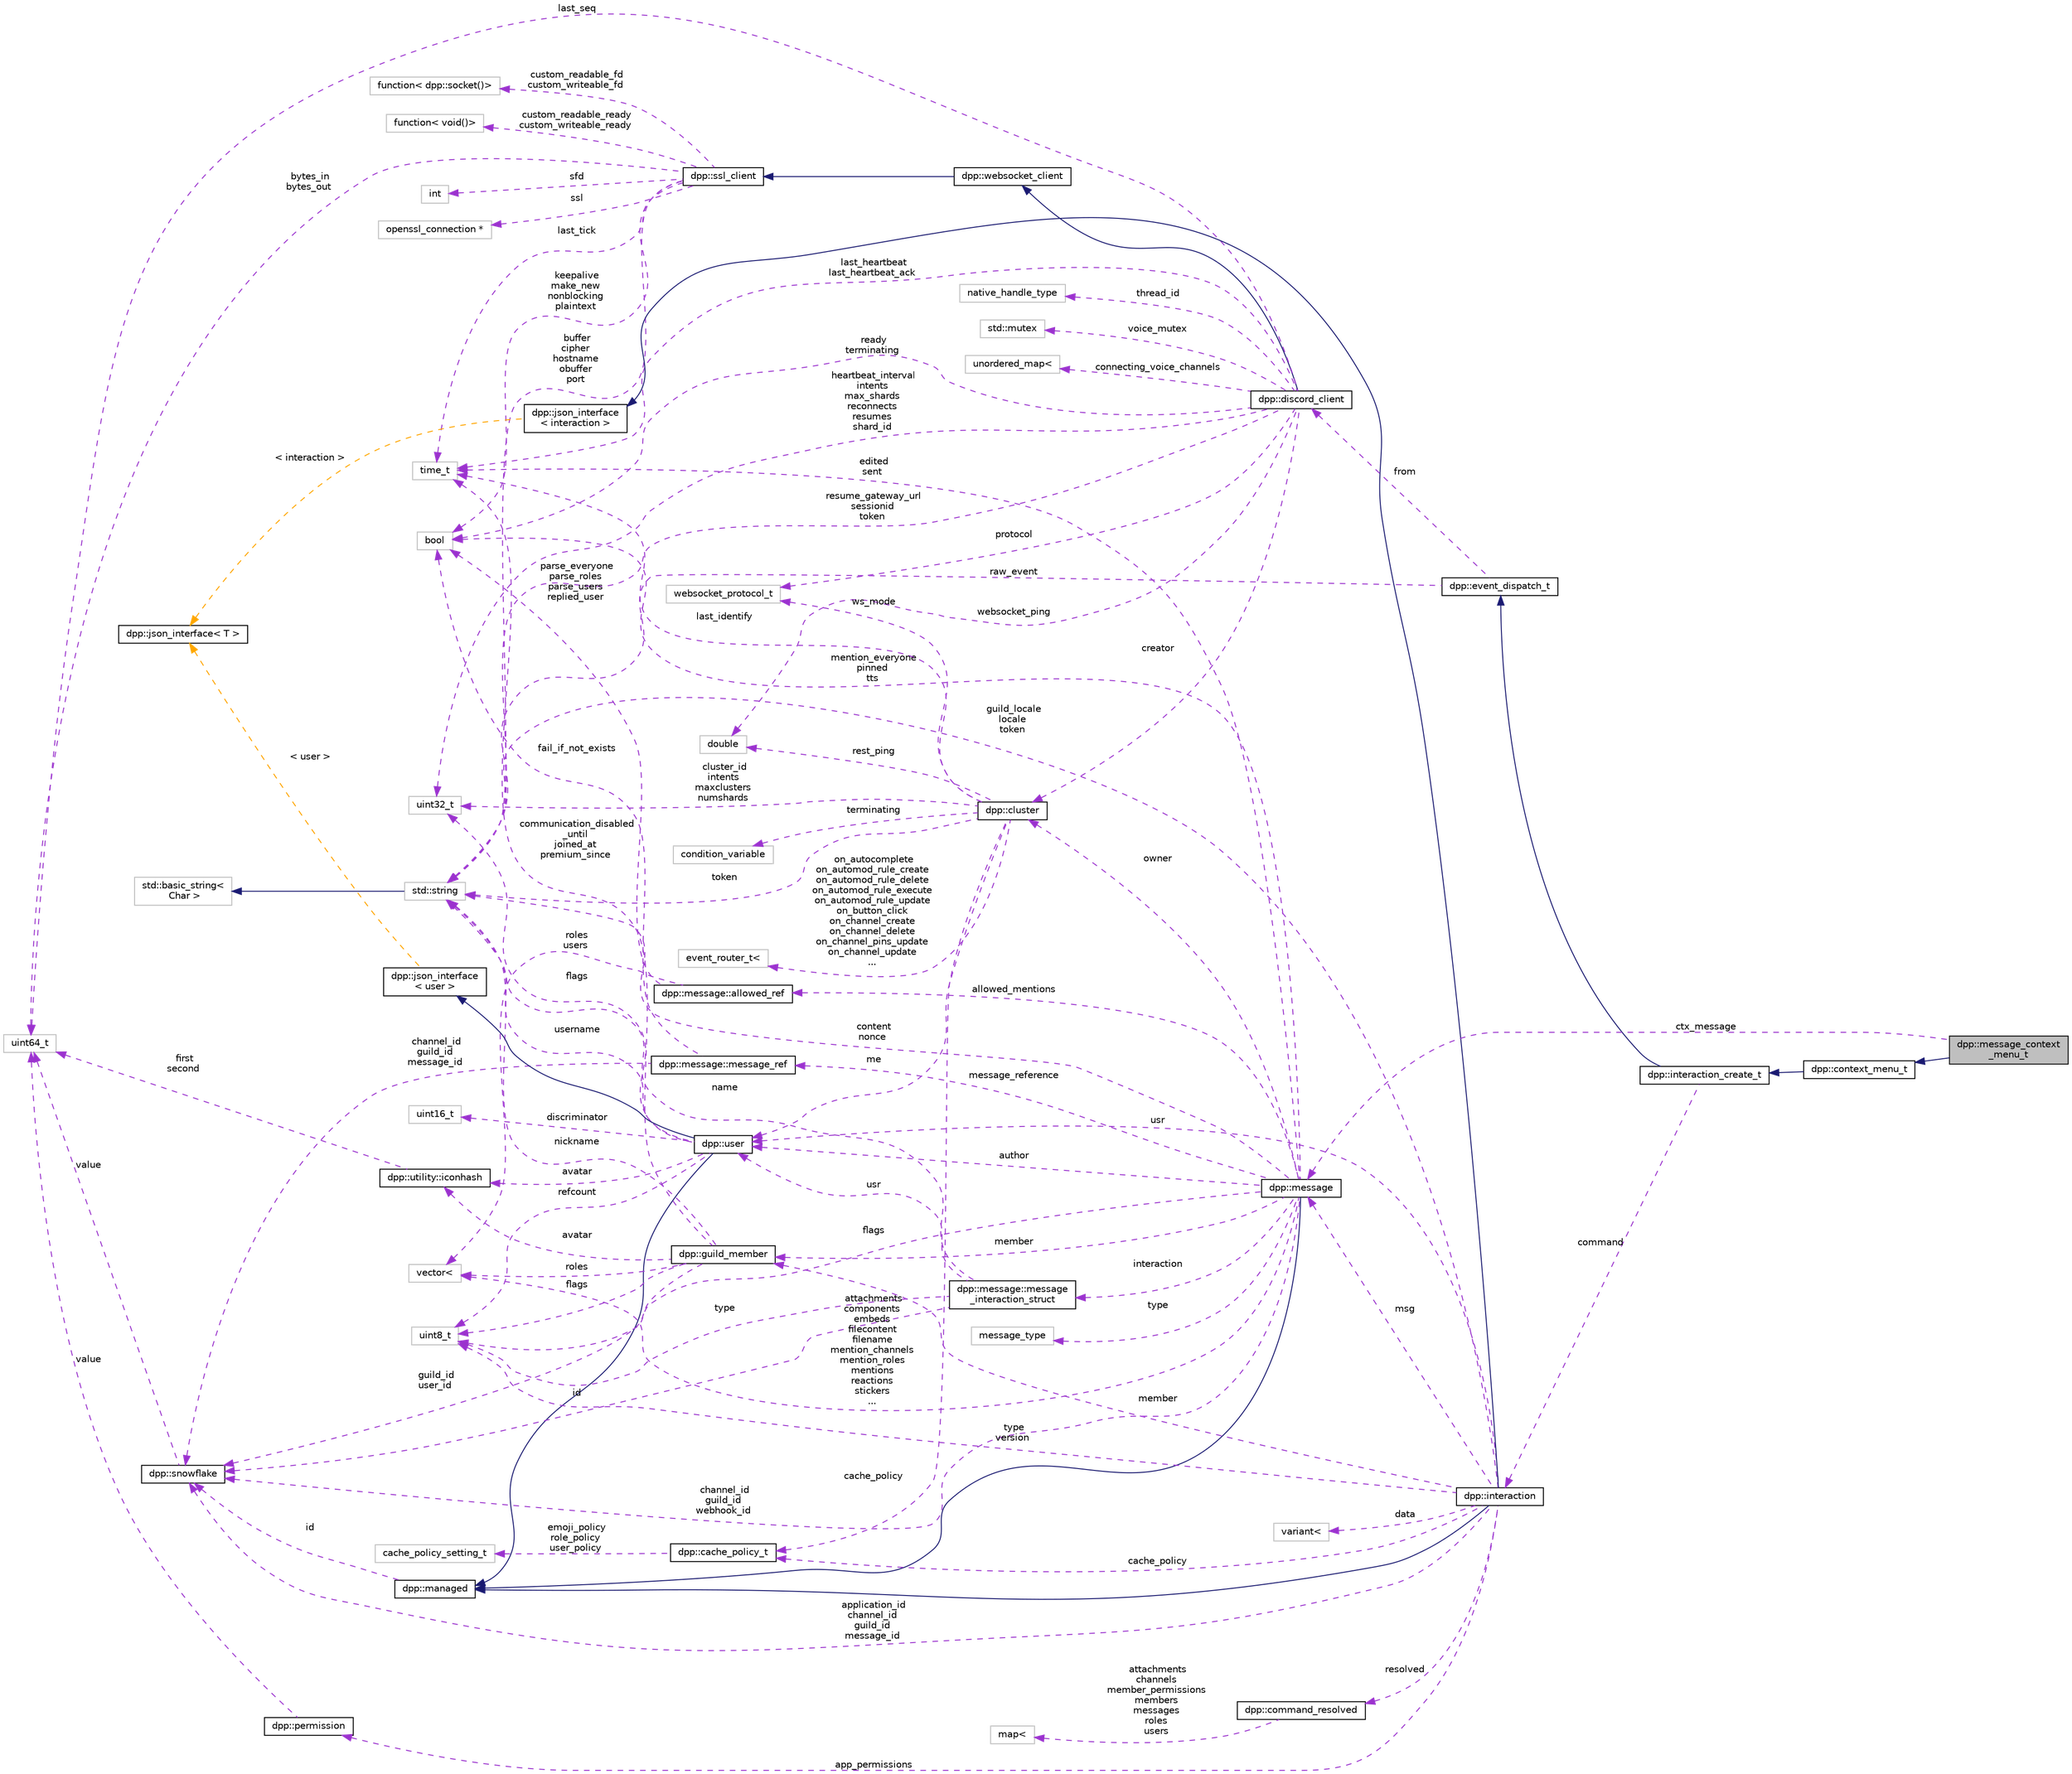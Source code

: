 digraph "dpp::message_context_menu_t"
{
 // INTERACTIVE_SVG=YES
 // LATEX_PDF_SIZE
  bgcolor="transparent";
  edge [fontname="Helvetica",fontsize="10",labelfontname="Helvetica",labelfontsize="10"];
  node [fontname="Helvetica",fontsize="10",shape=record];
  rankdir="LR";
  Node1 [label="dpp::message_context\l_menu_t",height=0.2,width=0.4,color="black", fillcolor="grey75", style="filled", fontcolor="black",tooltip="Event parameter for context menu interactions for messages."];
  Node2 -> Node1 [dir="back",color="midnightblue",fontsize="10",style="solid",fontname="Helvetica"];
  Node2 [label="dpp::context_menu_t",height=0.2,width=0.4,color="black",URL="$structdpp_1_1context__menu__t.html",tooltip="Base class for context menu interactions, e.g. right click on user or message."];
  Node3 -> Node2 [dir="back",color="midnightblue",fontsize="10",style="solid",fontname="Helvetica"];
  Node3 [label="dpp::interaction_create_t",height=0.2,width=0.4,color="black",URL="$structdpp_1_1interaction__create__t.html",tooltip="Create interaction."];
  Node4 -> Node3 [dir="back",color="midnightblue",fontsize="10",style="solid",fontname="Helvetica"];
  Node4 [label="dpp::event_dispatch_t",height=0.2,width=0.4,color="black",URL="$structdpp_1_1event__dispatch__t.html",tooltip="Base event parameter struct. Each event you receive from the library will have its parameter derived ..."];
  Node5 -> Node4 [dir="back",color="darkorchid3",fontsize="10",style="dashed",label=" raw_event" ,fontname="Helvetica"];
  Node5 [label="std::string",height=0.2,width=0.4,color="grey75",tooltip=" "];
  Node6 -> Node5 [dir="back",color="midnightblue",fontsize="10",style="solid",fontname="Helvetica"];
  Node6 [label="std::basic_string\<\l Char \>",height=0.2,width=0.4,color="grey75",tooltip=" "];
  Node7 -> Node4 [dir="back",color="darkorchid3",fontsize="10",style="dashed",label=" from" ,fontname="Helvetica"];
  Node7 [label="dpp::discord_client",height=0.2,width=0.4,color="black",URL="$classdpp_1_1discord__client.html",tooltip="Implements a discord client. Each discord_client connects to one shard and derives from a websocket c..."];
  Node8 -> Node7 [dir="back",color="midnightblue",fontsize="10",style="solid",fontname="Helvetica"];
  Node8 [label="dpp::websocket_client",height=0.2,width=0.4,color="black",URL="$classdpp_1_1websocket__client.html",tooltip="Implements a websocket client based on the SSL client."];
  Node9 -> Node8 [dir="back",color="midnightblue",fontsize="10",style="solid",fontname="Helvetica"];
  Node9 [label="dpp::ssl_client",height=0.2,width=0.4,color="black",URL="$classdpp_1_1ssl__client.html",tooltip="Implements a simple non-blocking SSL stream client."];
  Node5 -> Node9 [dir="back",color="darkorchid3",fontsize="10",style="dashed",label=" buffer\ncipher\nhostname\nobuffer\nport" ,fontname="Helvetica"];
  Node10 -> Node9 [dir="back",color="darkorchid3",fontsize="10",style="dashed",label=" keepalive\nmake_new\nnonblocking\nplaintext" ,fontname="Helvetica"];
  Node10 [label="bool",height=0.2,width=0.4,color="grey75",tooltip=" "];
  Node11 -> Node9 [dir="back",color="darkorchid3",fontsize="10",style="dashed",label=" sfd" ,fontname="Helvetica"];
  Node11 [label="int",height=0.2,width=0.4,color="grey75",tooltip=" "];
  Node12 -> Node9 [dir="back",color="darkorchid3",fontsize="10",style="dashed",label=" ssl" ,fontname="Helvetica"];
  Node12 [label="openssl_connection *",height=0.2,width=0.4,color="grey75",tooltip=" "];
  Node13 -> Node9 [dir="back",color="darkorchid3",fontsize="10",style="dashed",label=" last_tick" ,fontname="Helvetica"];
  Node13 [label="time_t",height=0.2,width=0.4,color="grey75",tooltip=" "];
  Node14 -> Node9 [dir="back",color="darkorchid3",fontsize="10",style="dashed",label=" bytes_in\nbytes_out" ,fontname="Helvetica"];
  Node14 [label="uint64_t",height=0.2,width=0.4,color="grey75",tooltip=" "];
  Node15 -> Node9 [dir="back",color="darkorchid3",fontsize="10",style="dashed",label=" custom_readable_fd\ncustom_writeable_fd" ,fontname="Helvetica"];
  Node15 [label="function\< dpp::socket()\>",height=0.2,width=0.4,color="grey75",tooltip=" "];
  Node16 -> Node9 [dir="back",color="darkorchid3",fontsize="10",style="dashed",label=" custom_readable_ready\ncustom_writeable_ready" ,fontname="Helvetica"];
  Node16 [label="function\< void()\>",height=0.2,width=0.4,color="grey75",tooltip=" "];
  Node10 -> Node7 [dir="back",color="darkorchid3",fontsize="10",style="dashed",label=" ready\nterminating" ,fontname="Helvetica"];
  Node17 -> Node7 [dir="back",color="darkorchid3",fontsize="10",style="dashed",label=" creator" ,fontname="Helvetica"];
  Node17 [label="dpp::cluster",height=0.2,width=0.4,color="black",URL="$classdpp_1_1cluster.html",tooltip="The cluster class represents a group of shards and a command queue for sending and receiving commands..."];
  Node5 -> Node17 [dir="back",color="darkorchid3",fontsize="10",style="dashed",label=" token" ,fontname="Helvetica"];
  Node13 -> Node17 [dir="back",color="darkorchid3",fontsize="10",style="dashed",label=" last_identify" ,fontname="Helvetica"];
  Node18 -> Node17 [dir="back",color="darkorchid3",fontsize="10",style="dashed",label=" cluster_id\nintents\nmaxclusters\nnumshards" ,fontname="Helvetica"];
  Node18 [label="uint32_t",height=0.2,width=0.4,color="grey75",tooltip=" "];
  Node19 -> Node17 [dir="back",color="darkorchid3",fontsize="10",style="dashed",label=" rest_ping" ,fontname="Helvetica"];
  Node19 [label="double",height=0.2,width=0.4,color="grey75",tooltip=" "];
  Node20 -> Node17 [dir="back",color="darkorchid3",fontsize="10",style="dashed",label=" me" ,fontname="Helvetica"];
  Node20 [label="dpp::user",height=0.2,width=0.4,color="black",URL="$classdpp_1_1user.html",tooltip="Represents a user on discord. May or may not be a member of a dpp::guild."];
  Node21 -> Node20 [dir="back",color="midnightblue",fontsize="10",style="solid",fontname="Helvetica"];
  Node21 [label="dpp::managed",height=0.2,width=0.4,color="black",URL="$classdpp_1_1managed.html",tooltip="The managed class is the base class for various types that can be stored in a cache that are identifi..."];
  Node22 -> Node21 [dir="back",color="darkorchid3",fontsize="10",style="dashed",label=" id" ,fontname="Helvetica"];
  Node22 [label="dpp::snowflake",height=0.2,width=0.4,color="black",URL="$classdpp_1_1snowflake.html",tooltip="A container for a 64 bit unsigned value representing many things on discord. This value is known in d..."];
  Node14 -> Node22 [dir="back",color="darkorchid3",fontsize="10",style="dashed",label=" value" ,fontname="Helvetica"];
  Node23 -> Node20 [dir="back",color="midnightblue",fontsize="10",style="solid",fontname="Helvetica"];
  Node23 [label="dpp::json_interface\l\< user \>",height=0.2,width=0.4,color="black",URL="$structdpp_1_1json__interface.html",tooltip=" "];
  Node24 -> Node23 [dir="back",color="orange",fontsize="10",style="dashed",label=" \< user \>" ,fontname="Helvetica"];
  Node24 [label="dpp::json_interface\< T \>",height=0.2,width=0.4,color="black",URL="$structdpp_1_1json__interface.html",tooltip="Represents an interface for an object that can optionally implement functions for converting to and f..."];
  Node5 -> Node20 [dir="back",color="darkorchid3",fontsize="10",style="dashed",label=" username" ,fontname="Helvetica"];
  Node25 -> Node20 [dir="back",color="darkorchid3",fontsize="10",style="dashed",label=" avatar" ,fontname="Helvetica"];
  Node25 [label="dpp::utility::iconhash",height=0.2,width=0.4,color="black",URL="$structdpp_1_1utility_1_1iconhash.html",tooltip="Store a 128 bit icon hash (profile picture, server icon etc) as a 128 bit binary value made of two ui..."];
  Node14 -> Node25 [dir="back",color="darkorchid3",fontsize="10",style="dashed",label=" first\nsecond" ,fontname="Helvetica"];
  Node18 -> Node20 [dir="back",color="darkorchid3",fontsize="10",style="dashed",label=" flags" ,fontname="Helvetica"];
  Node26 -> Node20 [dir="back",color="darkorchid3",fontsize="10",style="dashed",label=" discriminator" ,fontname="Helvetica"];
  Node26 [label="uint16_t",height=0.2,width=0.4,color="grey75",tooltip=" "];
  Node27 -> Node20 [dir="back",color="darkorchid3",fontsize="10",style="dashed",label=" refcount" ,fontname="Helvetica"];
  Node27 [label="uint8_t",height=0.2,width=0.4,color="grey75",tooltip=" "];
  Node28 -> Node17 [dir="back",color="darkorchid3",fontsize="10",style="dashed",label=" cache_policy" ,fontname="Helvetica"];
  Node28 [label="dpp::cache_policy_t",height=0.2,width=0.4,color="black",URL="$structdpp_1_1cache__policy__t.html",tooltip="Represents the caching policy of the cluster."];
  Node29 -> Node28 [dir="back",color="darkorchid3",fontsize="10",style="dashed",label=" emoji_policy\nrole_policy\nuser_policy" ,fontname="Helvetica"];
  Node29 [label="cache_policy_setting_t",height=0.2,width=0.4,color="grey75",tooltip=" "];
  Node30 -> Node17 [dir="back",color="darkorchid3",fontsize="10",style="dashed",label=" ws_mode" ,fontname="Helvetica"];
  Node30 [label="websocket_protocol_t",height=0.2,width=0.4,color="grey75",tooltip=" "];
  Node31 -> Node17 [dir="back",color="darkorchid3",fontsize="10",style="dashed",label=" terminating" ,fontname="Helvetica"];
  Node31 [label="condition_variable",height=0.2,width=0.4,color="grey75",tooltip=" "];
  Node32 -> Node17 [dir="back",color="darkorchid3",fontsize="10",style="dashed",label=" on_autocomplete\non_automod_rule_create\non_automod_rule_delete\non_automod_rule_execute\non_automod_rule_update\non_button_click\non_channel_create\non_channel_delete\non_channel_pins_update\non_channel_update\n..." ,fontname="Helvetica"];
  Node32 [label="event_router_t\<",height=0.2,width=0.4,color="grey75",tooltip=" "];
  Node18 -> Node7 [dir="back",color="darkorchid3",fontsize="10",style="dashed",label=" heartbeat_interval\nintents\nmax_shards\nreconnects\nresumes\nshard_id" ,fontname="Helvetica"];
  Node13 -> Node7 [dir="back",color="darkorchid3",fontsize="10",style="dashed",label=" last_heartbeat\nlast_heartbeat_ack" ,fontname="Helvetica"];
  Node33 -> Node7 [dir="back",color="darkorchid3",fontsize="10",style="dashed",label=" thread_id" ,fontname="Helvetica"];
  Node33 [label="native_handle_type",height=0.2,width=0.4,color="grey75",tooltip=" "];
  Node14 -> Node7 [dir="back",color="darkorchid3",fontsize="10",style="dashed",label=" last_seq" ,fontname="Helvetica"];
  Node5 -> Node7 [dir="back",color="darkorchid3",fontsize="10",style="dashed",label=" resume_gateway_url\nsessionid\ntoken" ,fontname="Helvetica"];
  Node34 -> Node7 [dir="back",color="darkorchid3",fontsize="10",style="dashed",label=" voice_mutex" ,fontname="Helvetica"];
  Node34 [label="std::mutex",height=0.2,width=0.4,color="grey75",tooltip=" "];
  Node19 -> Node7 [dir="back",color="darkorchid3",fontsize="10",style="dashed",label=" websocket_ping" ,fontname="Helvetica"];
  Node30 -> Node7 [dir="back",color="darkorchid3",fontsize="10",style="dashed",label=" protocol" ,fontname="Helvetica"];
  Node35 -> Node7 [dir="back",color="darkorchid3",fontsize="10",style="dashed",label=" connecting_voice_channels" ,fontname="Helvetica"];
  Node35 [label="unordered_map\<",height=0.2,width=0.4,color="grey75",tooltip=" "];
  Node36 -> Node3 [dir="back",color="darkorchid3",fontsize="10",style="dashed",label=" command" ,fontname="Helvetica"];
  Node36 [label="dpp::interaction",height=0.2,width=0.4,color="black",URL="$classdpp_1_1interaction.html",tooltip="An interaction represents a user running a command and arrives via the dpp::cluster::on_interaction_c..."];
  Node21 -> Node36 [dir="back",color="midnightblue",fontsize="10",style="solid",fontname="Helvetica"];
  Node37 -> Node36 [dir="back",color="midnightblue",fontsize="10",style="solid",fontname="Helvetica"];
  Node37 [label="dpp::json_interface\l\< interaction \>",height=0.2,width=0.4,color="black",URL="$structdpp_1_1json__interface.html",tooltip=" "];
  Node24 -> Node37 [dir="back",color="orange",fontsize="10",style="dashed",label=" \< interaction \>" ,fontname="Helvetica"];
  Node22 -> Node36 [dir="back",color="darkorchid3",fontsize="10",style="dashed",label=" application_id\nchannel_id\nguild_id\nmessage_id" ,fontname="Helvetica"];
  Node27 -> Node36 [dir="back",color="darkorchid3",fontsize="10",style="dashed",label=" type\nversion" ,fontname="Helvetica"];
  Node38 -> Node36 [dir="back",color="darkorchid3",fontsize="10",style="dashed",label=" data" ,fontname="Helvetica"];
  Node38 [label="variant\<",height=0.2,width=0.4,color="grey75",tooltip=" "];
  Node39 -> Node36 [dir="back",color="darkorchid3",fontsize="10",style="dashed",label=" app_permissions" ,fontname="Helvetica"];
  Node39 [label="dpp::permission",height=0.2,width=0.4,color="black",URL="$classdpp_1_1permission.html",tooltip="Represents a permission bitmask (refer to enum dpp::permissions) which are hold in an uint64_t."];
  Node14 -> Node39 [dir="back",color="darkorchid3",fontsize="10",style="dashed",label=" value" ,fontname="Helvetica"];
  Node40 -> Node36 [dir="back",color="darkorchid3",fontsize="10",style="dashed",label=" msg" ,fontname="Helvetica"];
  Node40 [label="dpp::message",height=0.2,width=0.4,color="black",URL="$structdpp_1_1message.html",tooltip="Represents messages sent and received on Discord."];
  Node21 -> Node40 [dir="back",color="midnightblue",fontsize="10",style="solid",fontname="Helvetica"];
  Node22 -> Node40 [dir="back",color="darkorchid3",fontsize="10",style="dashed",label=" channel_id\nguild_id\nwebhook_id" ,fontname="Helvetica"];
  Node20 -> Node40 [dir="back",color="darkorchid3",fontsize="10",style="dashed",label=" author" ,fontname="Helvetica"];
  Node41 -> Node40 [dir="back",color="darkorchid3",fontsize="10",style="dashed",label=" member" ,fontname="Helvetica"];
  Node41 [label="dpp::guild_member",height=0.2,width=0.4,color="black",URL="$classdpp_1_1guild__member.html",tooltip="Represents dpp::user membership upon a dpp::guild. This contains the user's nickname,..."];
  Node5 -> Node41 [dir="back",color="darkorchid3",fontsize="10",style="dashed",label=" nickname" ,fontname="Helvetica"];
  Node42 -> Node41 [dir="back",color="darkorchid3",fontsize="10",style="dashed",label=" roles" ,fontname="Helvetica"];
  Node42 [label="vector\<",height=0.2,width=0.4,color="grey75",tooltip=" "];
  Node22 -> Node41 [dir="back",color="darkorchid3",fontsize="10",style="dashed",label=" guild_id\nuser_id" ,fontname="Helvetica"];
  Node25 -> Node41 [dir="back",color="darkorchid3",fontsize="10",style="dashed",label=" avatar" ,fontname="Helvetica"];
  Node13 -> Node41 [dir="back",color="darkorchid3",fontsize="10",style="dashed",label=" communication_disabled\l_until\njoined_at\npremium_since" ,fontname="Helvetica"];
  Node27 -> Node41 [dir="back",color="darkorchid3",fontsize="10",style="dashed",label=" flags" ,fontname="Helvetica"];
  Node5 -> Node40 [dir="back",color="darkorchid3",fontsize="10",style="dashed",label=" content\nnonce" ,fontname="Helvetica"];
  Node42 -> Node40 [dir="back",color="darkorchid3",fontsize="10",style="dashed",label=" attachments\ncomponents\nembeds\nfilecontent\nfilename\nmention_channels\nmention_roles\nmentions\nreactions\nstickers\n..." ,fontname="Helvetica"];
  Node13 -> Node40 [dir="back",color="darkorchid3",fontsize="10",style="dashed",label=" edited\nsent" ,fontname="Helvetica"];
  Node10 -> Node40 [dir="back",color="darkorchid3",fontsize="10",style="dashed",label=" mention_everyone\npinned\ntts" ,fontname="Helvetica"];
  Node27 -> Node40 [dir="back",color="darkorchid3",fontsize="10",style="dashed",label=" flags" ,fontname="Helvetica"];
  Node43 -> Node40 [dir="back",color="darkorchid3",fontsize="10",style="dashed",label=" type" ,fontname="Helvetica"];
  Node43 [label="message_type",height=0.2,width=0.4,color="grey75",tooltip=" "];
  Node44 -> Node40 [dir="back",color="darkorchid3",fontsize="10",style="dashed",label=" message_reference" ,fontname="Helvetica"];
  Node44 [label="dpp::message::message_ref",height=0.2,width=0.4,color="black",URL="$structdpp_1_1message_1_1message__ref.html",tooltip="Reference to another message, e.g. a reply."];
  Node22 -> Node44 [dir="back",color="darkorchid3",fontsize="10",style="dashed",label=" channel_id\nguild_id\nmessage_id" ,fontname="Helvetica"];
  Node10 -> Node44 [dir="back",color="darkorchid3",fontsize="10",style="dashed",label=" fail_if_not_exists" ,fontname="Helvetica"];
  Node45 -> Node40 [dir="back",color="darkorchid3",fontsize="10",style="dashed",label=" interaction" ,fontname="Helvetica"];
  Node45 [label="dpp::message::message\l_interaction_struct",height=0.2,width=0.4,color="black",URL="$structdpp_1_1message_1_1message__interaction__struct.html",tooltip="Reference to an interaction."];
  Node22 -> Node45 [dir="back",color="darkorchid3",fontsize="10",style="dashed",label=" id" ,fontname="Helvetica"];
  Node27 -> Node45 [dir="back",color="darkorchid3",fontsize="10",style="dashed",label=" type" ,fontname="Helvetica"];
  Node5 -> Node45 [dir="back",color="darkorchid3",fontsize="10",style="dashed",label=" name" ,fontname="Helvetica"];
  Node20 -> Node45 [dir="back",color="darkorchid3",fontsize="10",style="dashed",label=" usr" ,fontname="Helvetica"];
  Node46 -> Node40 [dir="back",color="darkorchid3",fontsize="10",style="dashed",label=" allowed_mentions" ,fontname="Helvetica"];
  Node46 [label="dpp::message::allowed_ref",height=0.2,width=0.4,color="black",URL="$structdpp_1_1message_1_1allowed__ref.html",tooltip="Allowed mentions details."];
  Node10 -> Node46 [dir="back",color="darkorchid3",fontsize="10",style="dashed",label=" parse_everyone\nparse_roles\nparse_users\nreplied_user" ,fontname="Helvetica"];
  Node42 -> Node46 [dir="back",color="darkorchid3",fontsize="10",style="dashed",label=" roles\nusers" ,fontname="Helvetica"];
  Node17 -> Node40 [dir="back",color="darkorchid3",fontsize="10",style="dashed",label=" owner" ,fontname="Helvetica"];
  Node41 -> Node36 [dir="back",color="darkorchid3",fontsize="10",style="dashed",label=" member" ,fontname="Helvetica"];
  Node20 -> Node36 [dir="back",color="darkorchid3",fontsize="10",style="dashed",label=" usr" ,fontname="Helvetica"];
  Node5 -> Node36 [dir="back",color="darkorchid3",fontsize="10",style="dashed",label=" guild_locale\nlocale\ntoken" ,fontname="Helvetica"];
  Node47 -> Node36 [dir="back",color="darkorchid3",fontsize="10",style="dashed",label=" resolved" ,fontname="Helvetica"];
  Node47 [label="dpp::command_resolved",height=0.2,width=0.4,color="black",URL="$structdpp_1_1command__resolved.html",tooltip="Resolved snowflake ids to users, guild members, roles and channels."];
  Node48 -> Node47 [dir="back",color="darkorchid3",fontsize="10",style="dashed",label=" attachments\nchannels\nmember_permissions\nmembers\nmessages\nroles\nusers" ,fontname="Helvetica"];
  Node48 [label="map\<",height=0.2,width=0.4,color="grey75",tooltip=" "];
  Node28 -> Node36 [dir="back",color="darkorchid3",fontsize="10",style="dashed",label=" cache_policy" ,fontname="Helvetica"];
  Node40 -> Node1 [dir="back",color="darkorchid3",fontsize="10",style="dashed",label=" ctx_message" ,fontname="Helvetica"];
}

